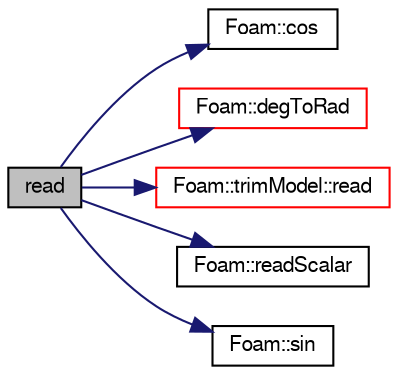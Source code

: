 digraph "read"
{
  bgcolor="transparent";
  edge [fontname="FreeSans",fontsize="10",labelfontname="FreeSans",labelfontsize="10"];
  node [fontname="FreeSans",fontsize="10",shape=record];
  rankdir="LR";
  Node6 [label="read",height=0.2,width=0.4,color="black", fillcolor="grey75", style="filled", fontcolor="black"];
  Node6 -> Node7 [color="midnightblue",fontsize="10",style="solid",fontname="FreeSans"];
  Node7 [label="Foam::cos",height=0.2,width=0.4,color="black",URL="$a21124.html#aebb41a148f7cf44b63e12f69e487e49f"];
  Node6 -> Node8 [color="midnightblue",fontsize="10",style="solid",fontname="FreeSans"];
  Node8 [label="Foam::degToRad",height=0.2,width=0.4,color="red",URL="$a21124.html#af706f965be4d1457b0f1e7fade1c0118",tooltip="Conversion from degrees to radians. "];
  Node6 -> Node10 [color="midnightblue",fontsize="10",style="solid",fontname="FreeSans"];
  Node10 [label="Foam::trimModel::read",height=0.2,width=0.4,color="red",URL="$a23518.html#a428788b96f9f592ba1fa5b37c25ac749",tooltip="Read. "];
  Node6 -> Node60 [color="midnightblue",fontsize="10",style="solid",fontname="FreeSans"];
  Node60 [label="Foam::readScalar",height=0.2,width=0.4,color="black",URL="$a21124.html#a828d57f6d9b9806c086a3f840a147115",tooltip="Read whole of buf as a scalar. Return true if succesful. "];
  Node6 -> Node61 [color="midnightblue",fontsize="10",style="solid",fontname="FreeSans"];
  Node61 [label="Foam::sin",height=0.2,width=0.4,color="black",URL="$a21124.html#a4517d680df5510934705011b30dcefa6"];
}
